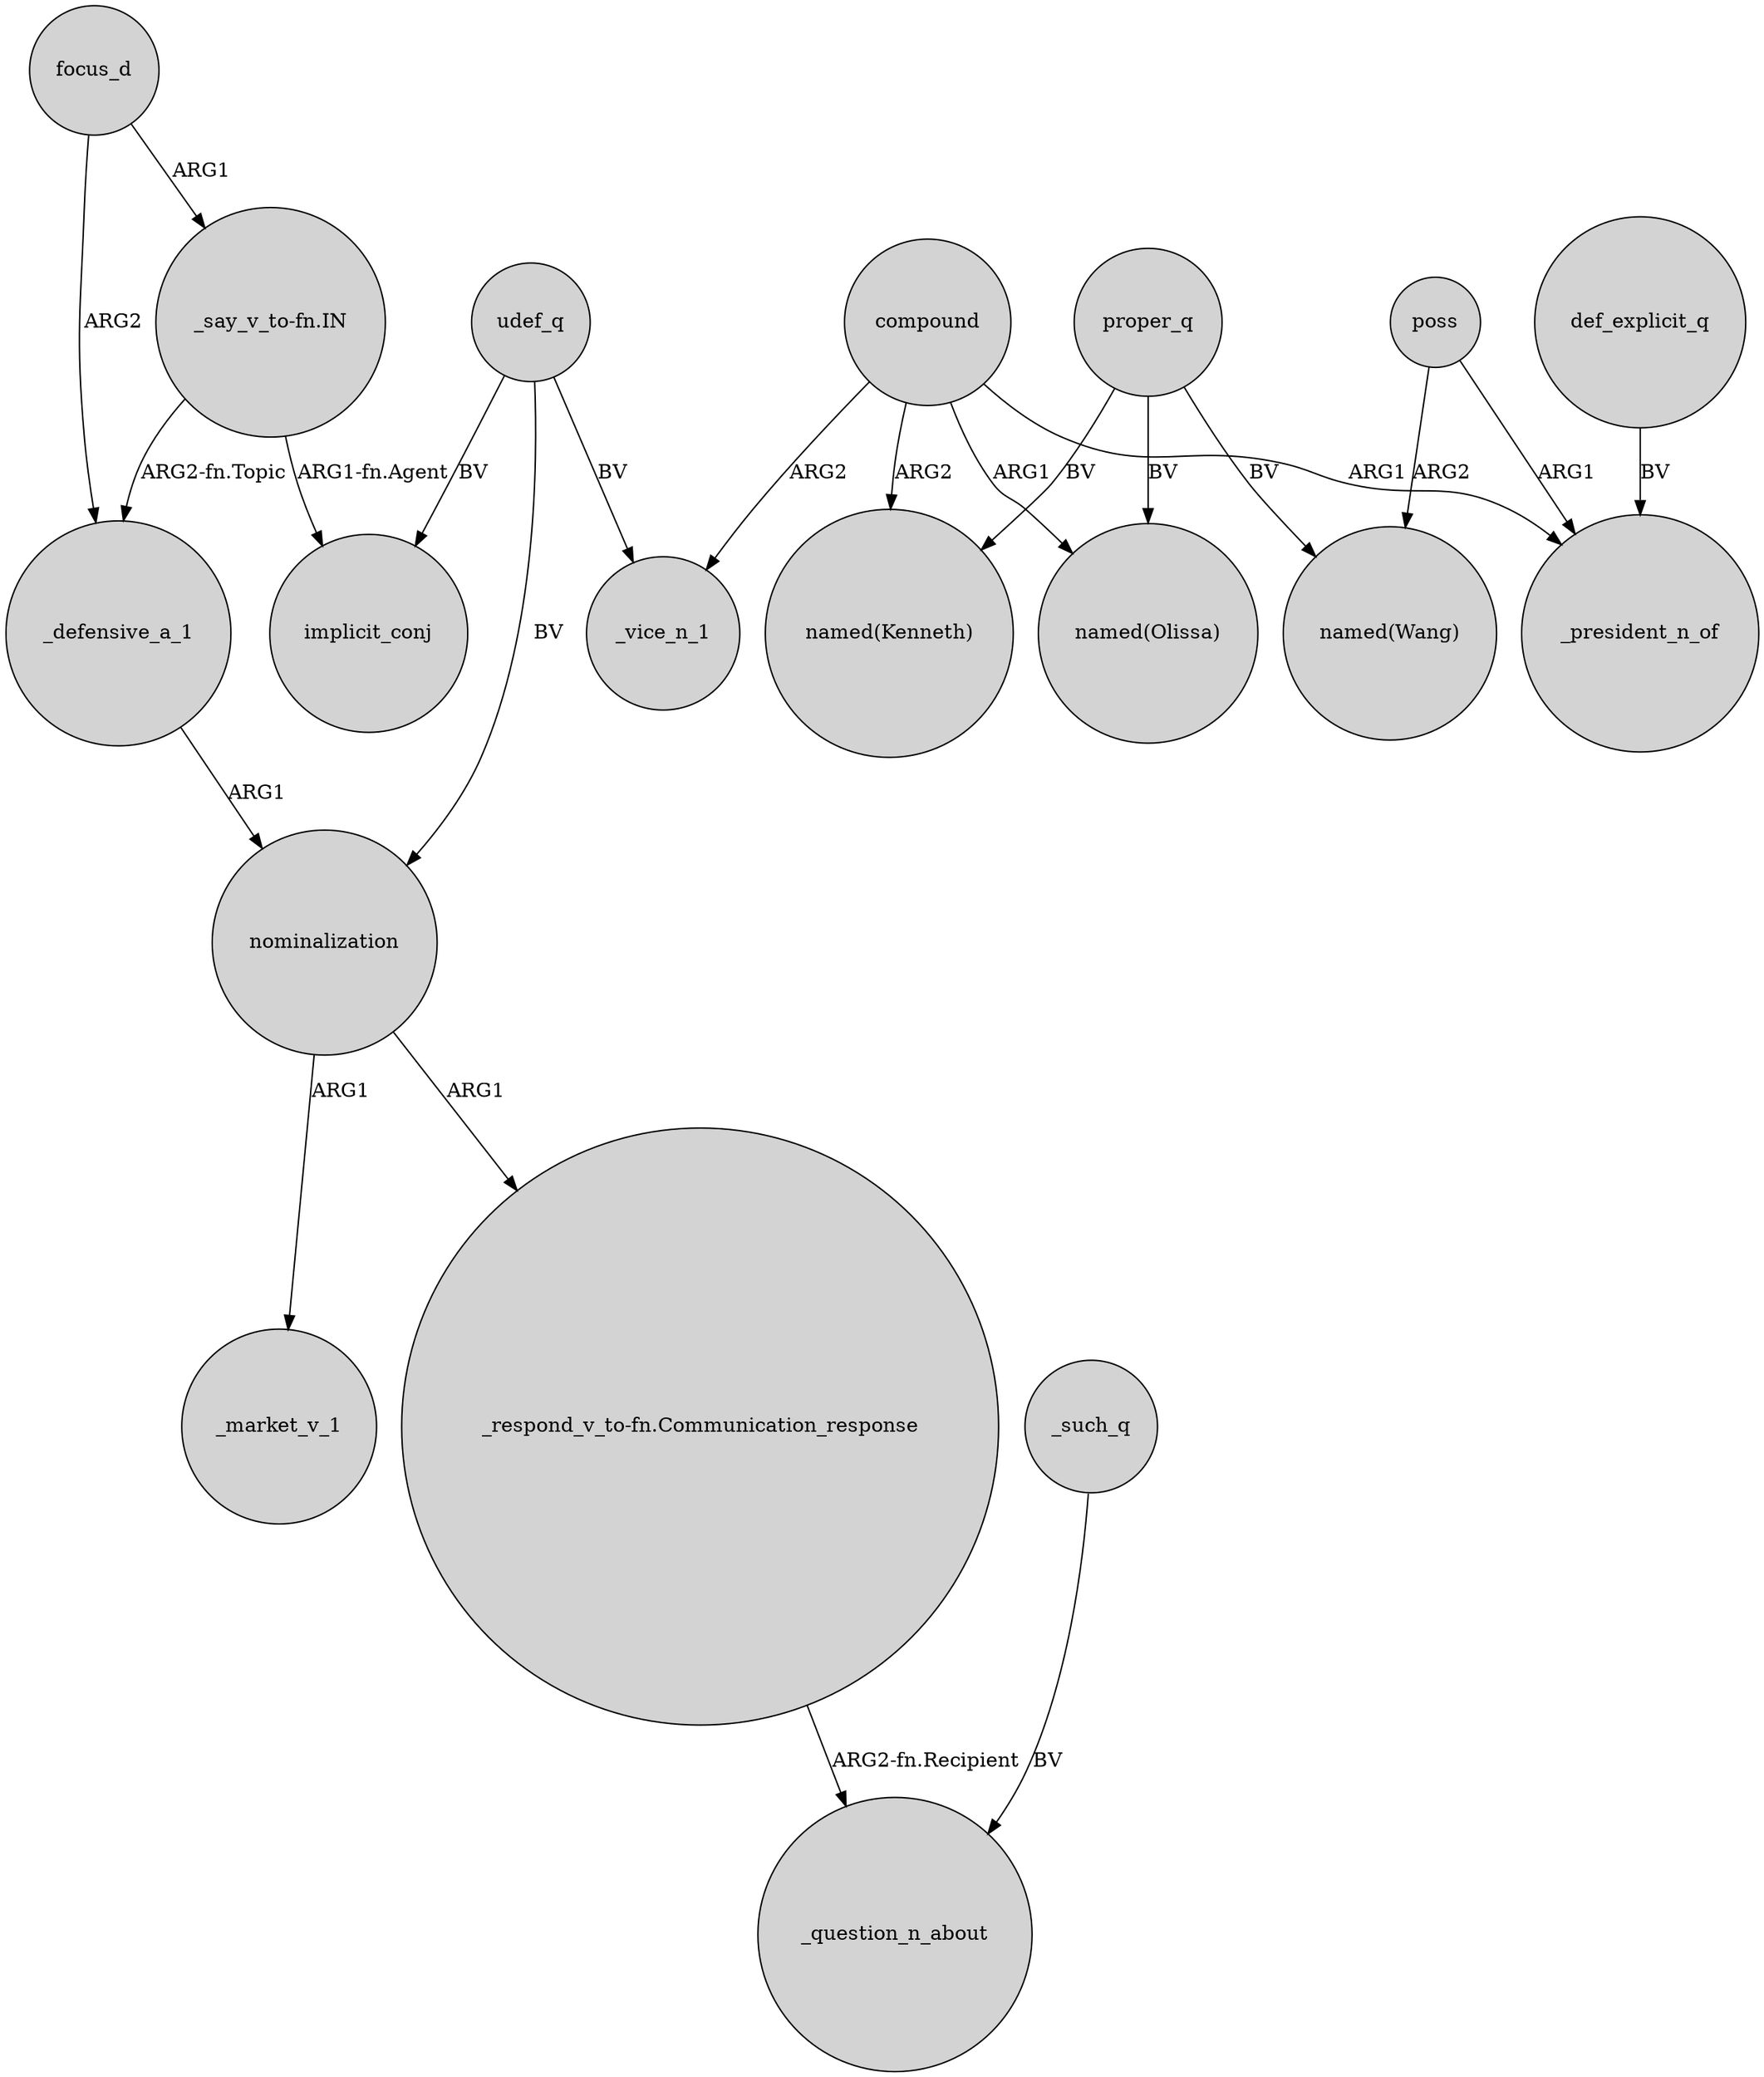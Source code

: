 digraph {
	node [shape=circle style=filled]
	compound -> _vice_n_1 [label=ARG2]
	nominalization -> _market_v_1 [label=ARG1]
	proper_q -> "named(Olissa)" [label=BV]
	_defensive_a_1 -> nominalization [label=ARG1]
	poss -> "named(Wang)" [label=ARG2]
	proper_q -> "named(Wang)" [label=BV]
	nominalization -> "_respond_v_to-fn.Communication_response" [label=ARG1]
	udef_q -> implicit_conj [label=BV]
	udef_q -> _vice_n_1 [label=BV]
	poss -> _president_n_of [label=ARG1]
	compound -> "named(Kenneth)" [label=ARG2]
	compound -> "named(Olissa)" [label=ARG1]
	focus_d -> _defensive_a_1 [label=ARG2]
	compound -> _president_n_of [label=ARG1]
	"_respond_v_to-fn.Communication_response" -> _question_n_about [label="ARG2-fn.Recipient"]
	def_explicit_q -> _president_n_of [label=BV]
	"_say_v_to-fn.IN" -> _defensive_a_1 [label="ARG2-fn.Topic"]
	udef_q -> nominalization [label=BV]
	_such_q -> _question_n_about [label=BV]
	"_say_v_to-fn.IN" -> implicit_conj [label="ARG1-fn.Agent"]
	focus_d -> "_say_v_to-fn.IN" [label=ARG1]
	proper_q -> "named(Kenneth)" [label=BV]
}
